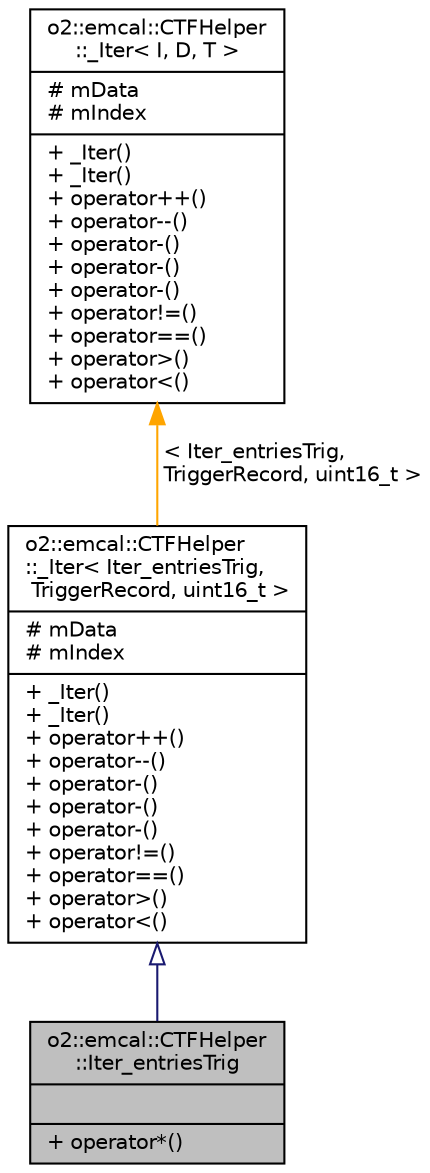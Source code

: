 digraph "o2::emcal::CTFHelper::Iter_entriesTrig"
{
 // INTERACTIVE_SVG=YES
  bgcolor="transparent";
  edge [fontname="Helvetica",fontsize="10",labelfontname="Helvetica",labelfontsize="10"];
  node [fontname="Helvetica",fontsize="10",shape=record];
  Node0 [label="{o2::emcal::CTFHelper\l::Iter_entriesTrig\n||+ operator*()\l}",height=0.2,width=0.4,color="black", fillcolor="grey75", style="filled", fontcolor="black"];
  Node1 -> Node0 [dir="back",color="midnightblue",fontsize="10",style="solid",arrowtail="onormal",fontname="Helvetica"];
  Node1 [label="{o2::emcal::CTFHelper\l::_Iter\< Iter_entriesTrig,\l TriggerRecord, uint16_t \>\n|# mData\l# mIndex\l|+ _Iter()\l+ _Iter()\l+ operator++()\l+ operator--()\l+ operator-()\l+ operator-()\l+ operator-()\l+ operator!=()\l+ operator==()\l+ operator\>()\l+ operator\<()\l}",height=0.2,width=0.4,color="black",URL="$d3/d61/classo2_1_1emcal_1_1CTFHelper_1_1__Iter.html"];
  Node2 -> Node1 [dir="back",color="orange",fontsize="10",style="solid",label=" \< Iter_entriesTrig,\l TriggerRecord, uint16_t \>" ,fontname="Helvetica"];
  Node2 [label="{o2::emcal::CTFHelper\l::_Iter\< I, D, T \>\n|# mData\l# mIndex\l|+ _Iter()\l+ _Iter()\l+ operator++()\l+ operator--()\l+ operator-()\l+ operator-()\l+ operator-()\l+ operator!=()\l+ operator==()\l+ operator\>()\l+ operator\<()\l}",height=0.2,width=0.4,color="black",URL="$d3/d61/classo2_1_1emcal_1_1CTFHelper_1_1__Iter.html"];
}
